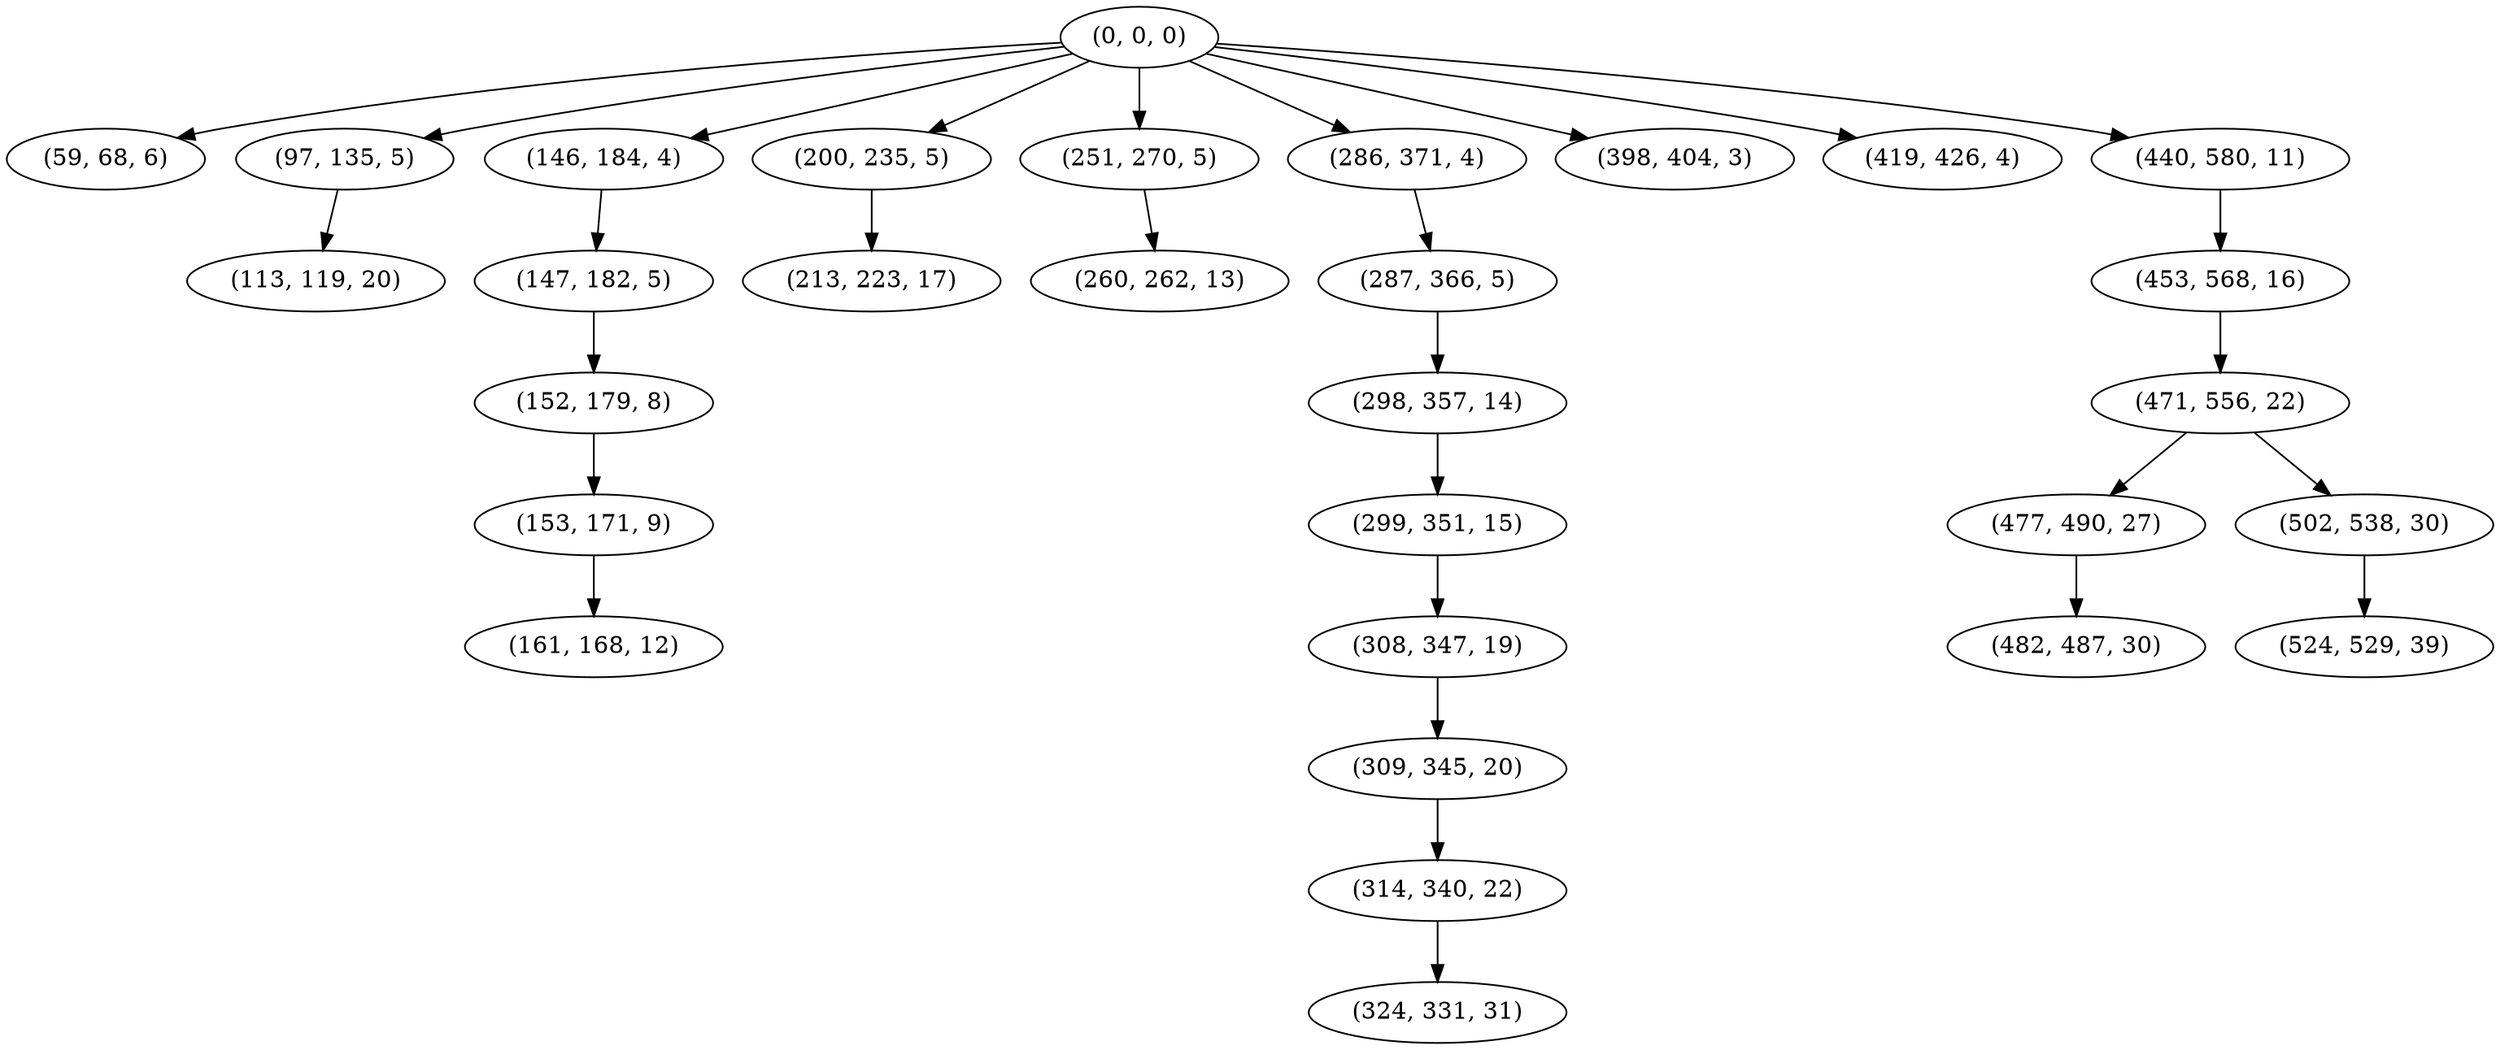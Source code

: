 digraph tree {
    "(0, 0, 0)";
    "(59, 68, 6)";
    "(97, 135, 5)";
    "(113, 119, 20)";
    "(146, 184, 4)";
    "(147, 182, 5)";
    "(152, 179, 8)";
    "(153, 171, 9)";
    "(161, 168, 12)";
    "(200, 235, 5)";
    "(213, 223, 17)";
    "(251, 270, 5)";
    "(260, 262, 13)";
    "(286, 371, 4)";
    "(287, 366, 5)";
    "(298, 357, 14)";
    "(299, 351, 15)";
    "(308, 347, 19)";
    "(309, 345, 20)";
    "(314, 340, 22)";
    "(324, 331, 31)";
    "(398, 404, 3)";
    "(419, 426, 4)";
    "(440, 580, 11)";
    "(453, 568, 16)";
    "(471, 556, 22)";
    "(477, 490, 27)";
    "(482, 487, 30)";
    "(502, 538, 30)";
    "(524, 529, 39)";
    "(0, 0, 0)" -> "(59, 68, 6)";
    "(0, 0, 0)" -> "(97, 135, 5)";
    "(0, 0, 0)" -> "(146, 184, 4)";
    "(0, 0, 0)" -> "(200, 235, 5)";
    "(0, 0, 0)" -> "(251, 270, 5)";
    "(0, 0, 0)" -> "(286, 371, 4)";
    "(0, 0, 0)" -> "(398, 404, 3)";
    "(0, 0, 0)" -> "(419, 426, 4)";
    "(0, 0, 0)" -> "(440, 580, 11)";
    "(97, 135, 5)" -> "(113, 119, 20)";
    "(146, 184, 4)" -> "(147, 182, 5)";
    "(147, 182, 5)" -> "(152, 179, 8)";
    "(152, 179, 8)" -> "(153, 171, 9)";
    "(153, 171, 9)" -> "(161, 168, 12)";
    "(200, 235, 5)" -> "(213, 223, 17)";
    "(251, 270, 5)" -> "(260, 262, 13)";
    "(286, 371, 4)" -> "(287, 366, 5)";
    "(287, 366, 5)" -> "(298, 357, 14)";
    "(298, 357, 14)" -> "(299, 351, 15)";
    "(299, 351, 15)" -> "(308, 347, 19)";
    "(308, 347, 19)" -> "(309, 345, 20)";
    "(309, 345, 20)" -> "(314, 340, 22)";
    "(314, 340, 22)" -> "(324, 331, 31)";
    "(440, 580, 11)" -> "(453, 568, 16)";
    "(453, 568, 16)" -> "(471, 556, 22)";
    "(471, 556, 22)" -> "(477, 490, 27)";
    "(471, 556, 22)" -> "(502, 538, 30)";
    "(477, 490, 27)" -> "(482, 487, 30)";
    "(502, 538, 30)" -> "(524, 529, 39)";
}

